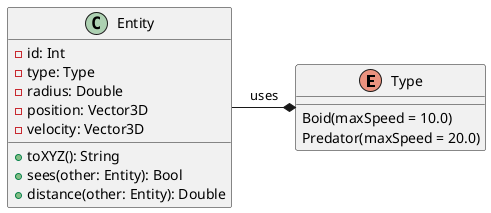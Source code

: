 @startuml

enum Type {
    Boid(maxSpeed = 10.0)
    Predator(maxSpeed = 20.0)
}

class Entity {
    - id: Int
    - type: Type
    - radius: Double
    - position: Vector3D
    - velocity: Vector3D
    + toXYZ(): String
    + sees(other: Entity): Bool
    + distance(other: Entity): Double
}

Type *-left- Entity: uses

@enduml
